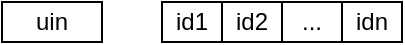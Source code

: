 <mxfile version="14.2.4" type="github">
  <diagram id="iBVjDvxEJwsww9wV77Ba" name="Page-1">
    <mxGraphModel dx="1426" dy="746" grid="1" gridSize="10" guides="1" tooltips="1" connect="1" arrows="1" fold="1" page="1" pageScale="1" pageWidth="827" pageHeight="1169" math="0" shadow="0">
      <root>
        <mxCell id="0" />
        <mxCell id="1" parent="0" />
        <mxCell id="IAyeYNaABHgEUa5k1j_U-1" value="uin" style="rounded=0;whiteSpace=wrap;html=1;" vertex="1" parent="1">
          <mxGeometry x="150" y="180" width="50" height="20" as="geometry" />
        </mxCell>
        <mxCell id="IAyeYNaABHgEUa5k1j_U-2" value="id1" style="rounded=0;whiteSpace=wrap;html=1;" vertex="1" parent="1">
          <mxGeometry x="230" y="180" width="30" height="20" as="geometry" />
        </mxCell>
        <mxCell id="IAyeYNaABHgEUa5k1j_U-3" value="id2" style="rounded=0;whiteSpace=wrap;html=1;" vertex="1" parent="1">
          <mxGeometry x="260" y="180" width="30" height="20" as="geometry" />
        </mxCell>
        <mxCell id="IAyeYNaABHgEUa5k1j_U-4" value="..." style="rounded=0;whiteSpace=wrap;html=1;" vertex="1" parent="1">
          <mxGeometry x="290" y="180" width="30" height="20" as="geometry" />
        </mxCell>
        <mxCell id="IAyeYNaABHgEUa5k1j_U-5" value="idn" style="rounded=0;whiteSpace=wrap;html=1;" vertex="1" parent="1">
          <mxGeometry x="320" y="180" width="30" height="20" as="geometry" />
        </mxCell>
      </root>
    </mxGraphModel>
  </diagram>
</mxfile>
